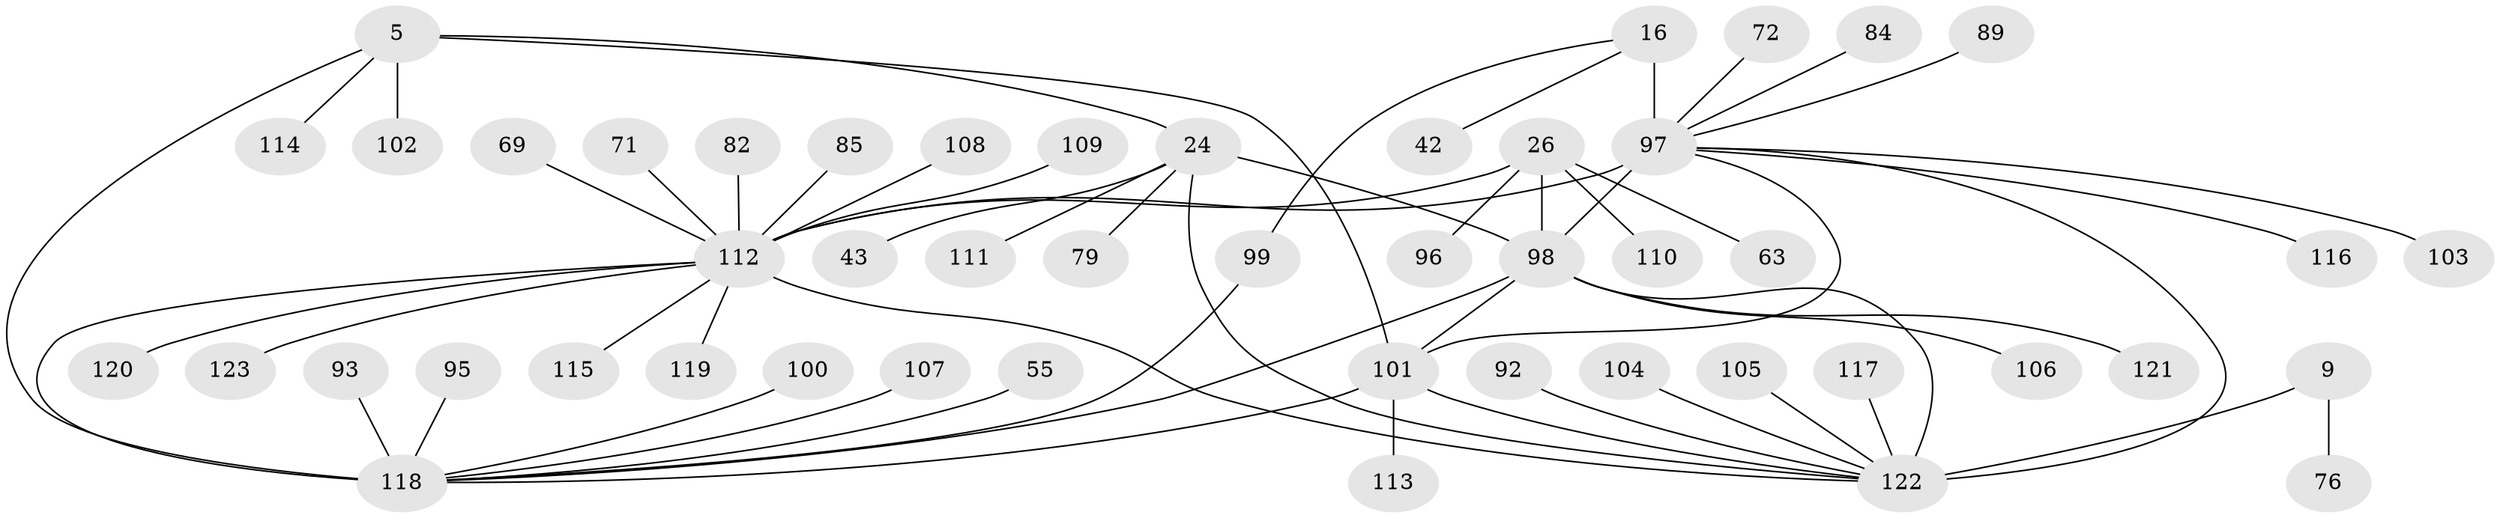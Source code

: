 // original degree distribution, {12: 0.016260162601626018, 9: 0.06504065040650407, 5: 0.016260162601626018, 8: 0.024390243902439025, 10: 0.032520325203252036, 6: 0.032520325203252036, 11: 0.024390243902439025, 7: 0.024390243902439025, 14: 0.008130081300813009, 3: 0.04065040650406504, 1: 0.5934959349593496, 4: 0.016260162601626018, 2: 0.10569105691056911}
// Generated by graph-tools (version 1.1) at 2025/57/03/04/25 21:57:27]
// undirected, 49 vertices, 59 edges
graph export_dot {
graph [start="1"]
  node [color=gray90,style=filled];
  5 [super="+4"];
  9 [super="+8"];
  16 [super="+15"];
  24 [super="+21"];
  26 [super="+25"];
  42;
  43;
  55;
  63;
  69;
  71;
  72 [super="+68"];
  76;
  79 [super="+49"];
  82;
  84;
  85;
  89 [super="+56+86"];
  92;
  93;
  95;
  96;
  97 [super="+32+54"];
  98 [super="+67+73+87+90"];
  99;
  100;
  101 [super="+39+6+38+66+80+83+88"];
  102;
  103;
  104;
  105;
  106;
  107;
  108;
  109;
  110;
  111;
  112 [super="+70+29+30+51"];
  113;
  114;
  115;
  116;
  117 [super="+57"];
  118 [super="+31+94+36+48+78+50"];
  119;
  120;
  121;
  122 [super="+62+74+52+35+34+45+47+75+77+81+91"];
  123;
  5 -- 102;
  5 -- 114;
  5 -- 24;
  5 -- 118 [weight=4];
  5 -- 101 [weight=4];
  9 -- 76;
  9 -- 122 [weight=8];
  16 -- 99;
  16 -- 42;
  16 -- 97 [weight=8];
  24 -- 43;
  24 -- 111;
  24 -- 79;
  24 -- 122;
  24 -- 98 [weight=8];
  26 -- 96;
  26 -- 110;
  26 -- 63;
  26 -- 112 [weight=8];
  26 -- 98;
  55 -- 118;
  69 -- 112;
  71 -- 112;
  72 -- 97;
  82 -- 112;
  84 -- 97;
  85 -- 112;
  89 -- 97;
  92 -- 122;
  93 -- 118;
  95 -- 118;
  97 -- 98 [weight=2];
  97 -- 101 [weight=2];
  97 -- 103;
  97 -- 112 [weight=2];
  97 -- 116;
  97 -- 122;
  98 -- 101;
  98 -- 122;
  98 -- 106;
  98 -- 121;
  98 -- 118;
  99 -- 118;
  100 -- 118;
  101 -- 113;
  101 -- 118 [weight=4];
  101 -- 122;
  104 -- 122;
  105 -- 122;
  107 -- 118;
  108 -- 112;
  109 -- 112;
  112 -- 118 [weight=5];
  112 -- 119;
  112 -- 122 [weight=4];
  112 -- 115;
  112 -- 120;
  112 -- 123;
  117 -- 122;
}
